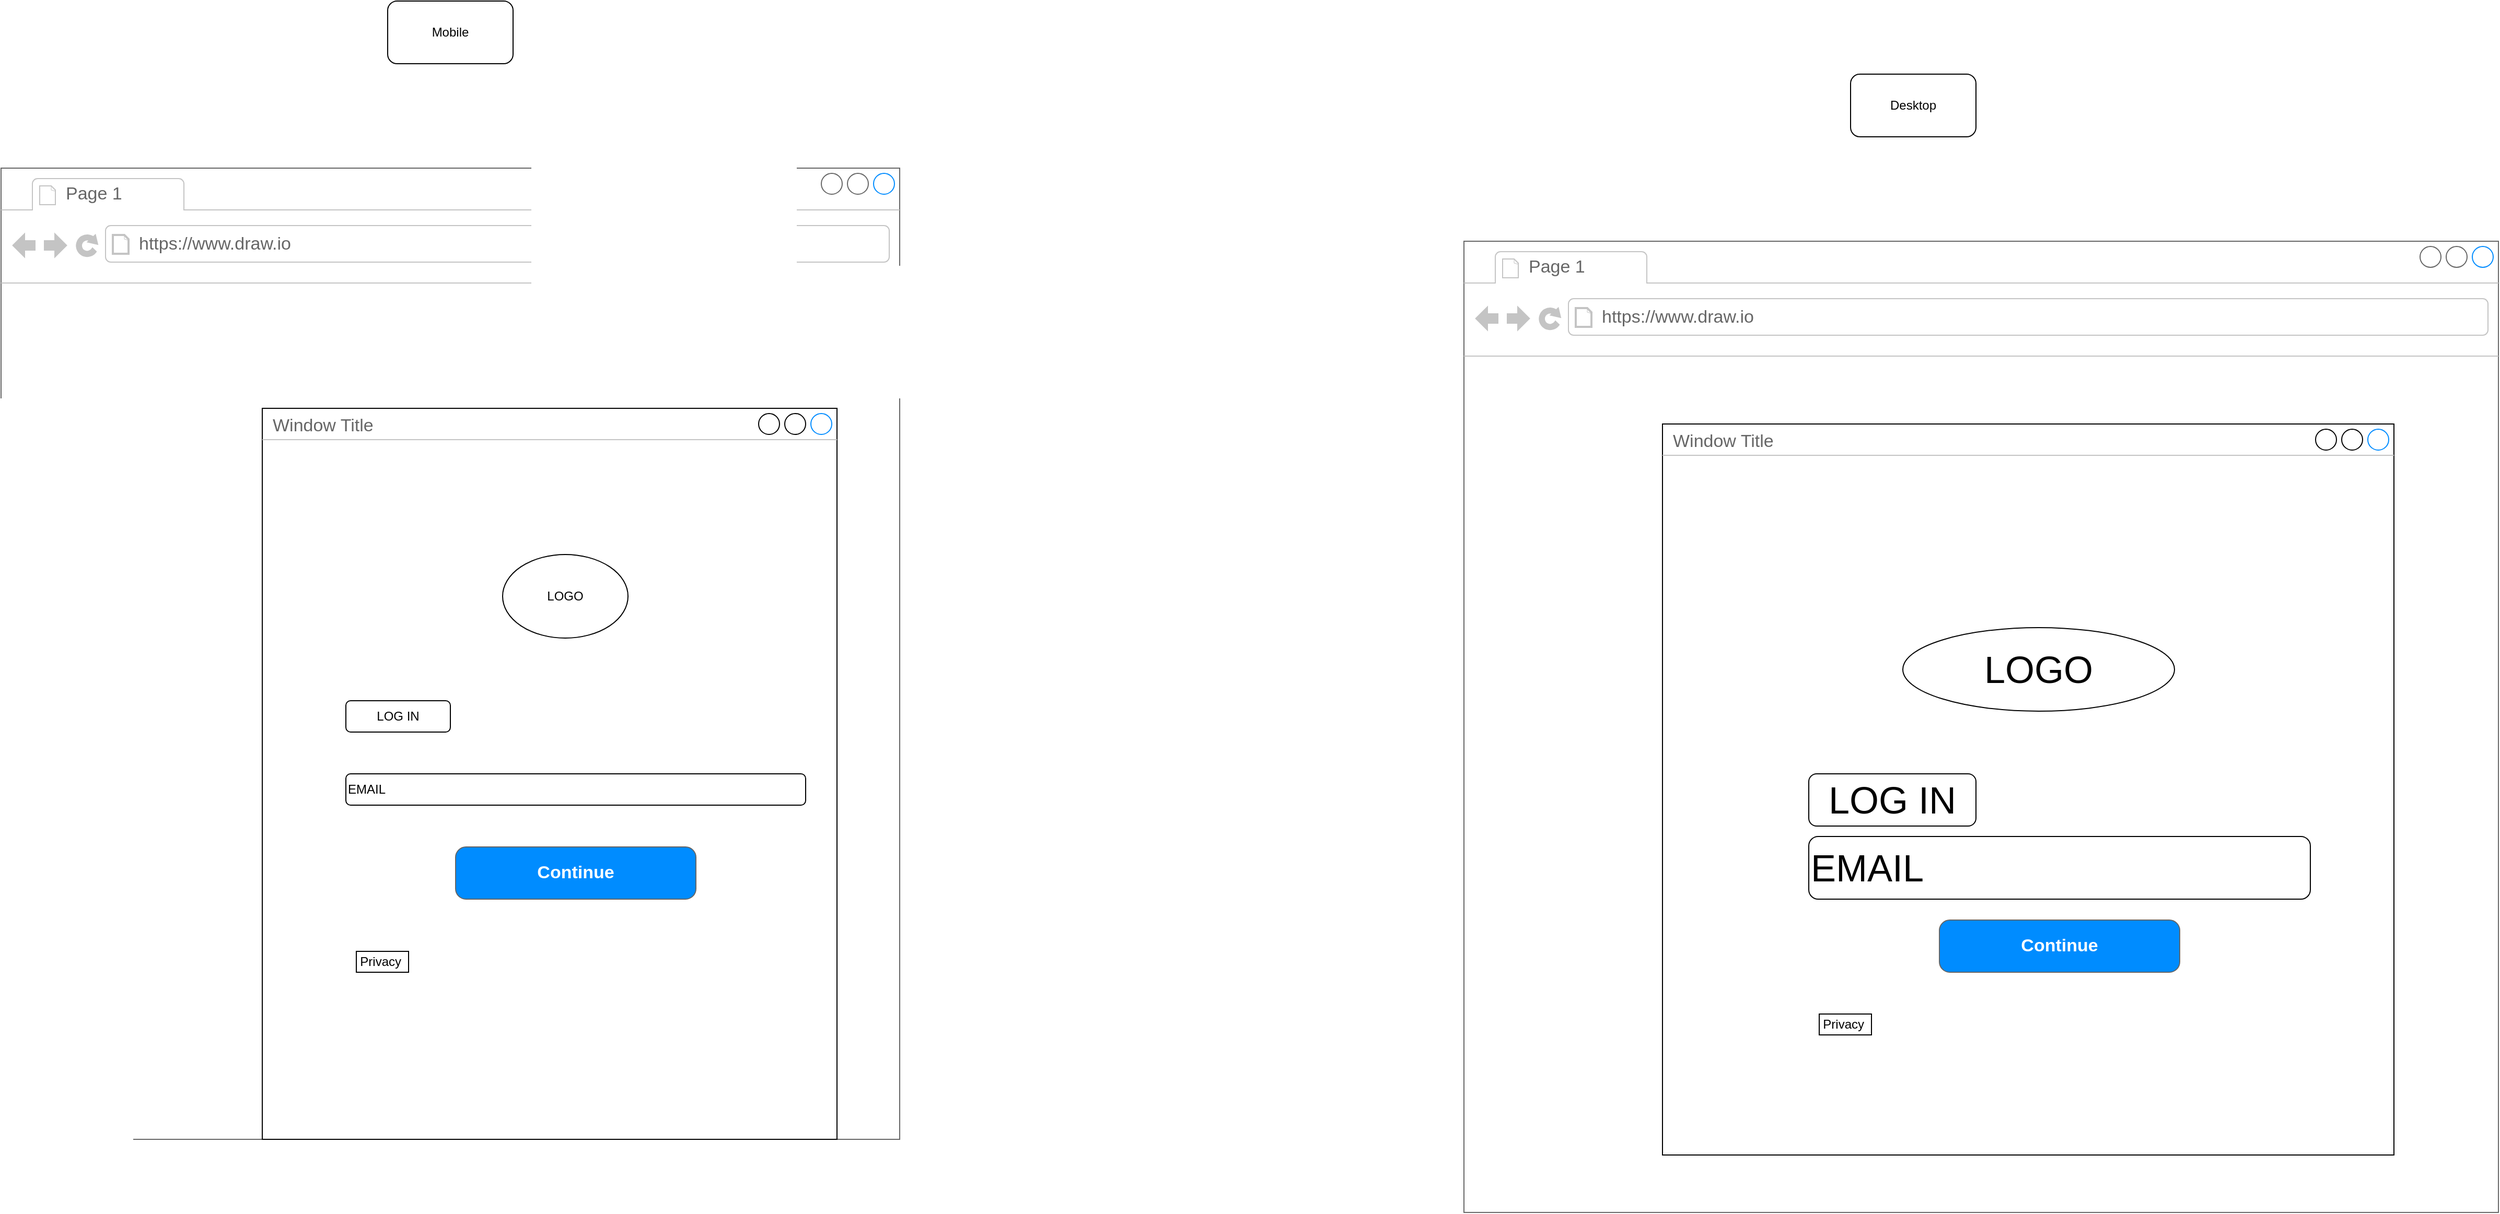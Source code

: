 <mxfile>
    <diagram id="SkWF9BiBaXgv7MB8PYjd" name="Page-1">
        <mxGraphModel dx="1626" dy="779" grid="1" gridSize="10" guides="1" tooltips="1" connect="1" arrows="1" fold="1" page="1" pageScale="1" pageWidth="850" pageHeight="1100" math="0" shadow="0">
            <root>
                <mxCell id="0"/>
                <mxCell id="1" parent="0"/>
                <mxCell id="2" value="Mobile" style="rounded=1;whiteSpace=wrap;html=1;" vertex="1" parent="1">
                    <mxGeometry x="530" y="370" width="120" height="60" as="geometry"/>
                </mxCell>
                <mxCell id="3" value="" style="strokeWidth=1;shadow=0;dashed=0;align=center;html=1;shape=mxgraph.mockup.containers.browserWindow;rSize=0;strokeColor=#666666;strokeColor2=#008cff;strokeColor3=#c4c4c4;mainText=,;recursiveResize=0;" vertex="1" parent="1">
                    <mxGeometry x="160" y="530" width="860" height="930" as="geometry"/>
                </mxCell>
                <mxCell id="4" value="Page 1" style="strokeWidth=1;shadow=0;dashed=0;align=center;html=1;shape=mxgraph.mockup.containers.anchor;fontSize=17;fontColor=#666666;align=left;" vertex="1" parent="3">
                    <mxGeometry x="60" y="12" width="110" height="26" as="geometry"/>
                </mxCell>
                <mxCell id="5" value="https://www.draw.io" style="strokeWidth=1;shadow=0;dashed=0;align=center;html=1;shape=mxgraph.mockup.containers.anchor;rSize=0;fontSize=17;fontColor=#666666;align=left;" vertex="1" parent="3">
                    <mxGeometry x="130" y="60" width="250" height="26" as="geometry"/>
                </mxCell>
                <mxCell id="7" value="Window Title" style="strokeWidth=1;shadow=0;dashed=0;align=center;html=1;shape=mxgraph.mockup.containers.window;align=left;verticalAlign=top;spacingLeft=8;strokeColor2=#008cff;strokeColor3=#c4c4c4;fontColor=#666666;mainText=;fontSize=17;labelBackgroundColor=none;" vertex="1" parent="3">
                    <mxGeometry x="250" y="230" width="550" height="700" as="geometry"/>
                </mxCell>
                <mxCell id="8" value="LOGO" style="ellipse;whiteSpace=wrap;html=1;" vertex="1" parent="3">
                    <mxGeometry x="480" y="370" width="120" height="80" as="geometry"/>
                </mxCell>
                <mxCell id="9" value="LOG IN" style="rounded=1;whiteSpace=wrap;html=1;" vertex="1" parent="3">
                    <mxGeometry x="330" y="510" width="100" height="30" as="geometry"/>
                </mxCell>
                <mxCell id="10" value="EMAIL" style="rounded=1;whiteSpace=wrap;html=1;align=left;" vertex="1" parent="3">
                    <mxGeometry x="330" y="580" width="440" height="30" as="geometry"/>
                </mxCell>
                <mxCell id="11" value="Continue" style="strokeWidth=1;shadow=0;dashed=0;align=center;html=1;shape=mxgraph.mockup.buttons.button;strokeColor=#666666;fontColor=#ffffff;mainText=;buttonStyle=round;fontSize=17;fontStyle=1;fillColor=#008cff;whiteSpace=wrap;" vertex="1" parent="3">
                    <mxGeometry x="435" y="650" width="230" height="50" as="geometry"/>
                </mxCell>
                <mxCell id="12" value="Privacy&amp;nbsp;" style="rounded=0;whiteSpace=wrap;html=1;" vertex="1" parent="3">
                    <mxGeometry x="340" y="750" width="50" height="20" as="geometry"/>
                </mxCell>
                <mxCell id="13" value="Desktop" style="rounded=1;whiteSpace=wrap;html=1;" vertex="1" parent="1">
                    <mxGeometry x="1930" y="440" width="120" height="60" as="geometry"/>
                </mxCell>
                <mxCell id="14" value="" style="strokeWidth=1;shadow=0;dashed=0;align=center;html=1;shape=mxgraph.mockup.containers.browserWindow;rSize=0;strokeColor=#666666;strokeColor2=#008cff;strokeColor3=#c4c4c4;mainText=,;recursiveResize=0;" vertex="1" parent="1">
                    <mxGeometry x="1560" y="600" width="990" height="930" as="geometry"/>
                </mxCell>
                <mxCell id="15" value="Page 1" style="strokeWidth=1;shadow=0;dashed=0;align=center;html=1;shape=mxgraph.mockup.containers.anchor;fontSize=17;fontColor=#666666;align=left;" vertex="1" parent="14">
                    <mxGeometry x="60" y="12" width="110" height="26" as="geometry"/>
                </mxCell>
                <mxCell id="16" value="https://www.draw.io" style="strokeWidth=1;shadow=0;dashed=0;align=center;html=1;shape=mxgraph.mockup.containers.anchor;rSize=0;fontSize=17;fontColor=#666666;align=left;" vertex="1" parent="14">
                    <mxGeometry x="130" y="60" width="250" height="26" as="geometry"/>
                </mxCell>
                <mxCell id="17" value="Window Title" style="strokeWidth=1;shadow=0;dashed=0;align=center;html=1;shape=mxgraph.mockup.containers.window;align=left;verticalAlign=top;spacingLeft=8;strokeColor2=#008cff;strokeColor3=#c4c4c4;fontColor=#666666;mainText=;fontSize=17;labelBackgroundColor=none;" vertex="1" parent="14">
                    <mxGeometry x="190" y="175" width="700" height="700" as="geometry"/>
                </mxCell>
                <mxCell id="18" value="&lt;font style=&quot;font-size: 36px;&quot;&gt;LOGO&lt;/font&gt;" style="ellipse;whiteSpace=wrap;html=1;" vertex="1" parent="14">
                    <mxGeometry x="420" y="370" width="260" height="80" as="geometry"/>
                </mxCell>
                <mxCell id="19" value="&lt;font style=&quot;font-size: 36px;&quot;&gt;LOG IN&lt;/font&gt;" style="rounded=1;whiteSpace=wrap;html=1;" vertex="1" parent="14">
                    <mxGeometry x="330" y="510" width="160" height="50" as="geometry"/>
                </mxCell>
                <mxCell id="20" value="&lt;font style=&quot;font-size: 36px;&quot;&gt;EMAIL&lt;/font&gt;" style="rounded=1;whiteSpace=wrap;html=1;align=left;" vertex="1" parent="14">
                    <mxGeometry x="330" y="570" width="480" height="60" as="geometry"/>
                </mxCell>
                <mxCell id="21" value="Continue" style="strokeWidth=1;shadow=0;dashed=0;align=center;html=1;shape=mxgraph.mockup.buttons.button;strokeColor=#666666;fontColor=#ffffff;mainText=;buttonStyle=round;fontSize=17;fontStyle=1;fillColor=#008cff;whiteSpace=wrap;" vertex="1" parent="14">
                    <mxGeometry x="455" y="650" width="230" height="50" as="geometry"/>
                </mxCell>
                <mxCell id="22" value="Privacy&amp;nbsp;" style="rounded=0;whiteSpace=wrap;html=1;" vertex="1" parent="14">
                    <mxGeometry x="340" y="740" width="50" height="20" as="geometry"/>
                </mxCell>
            </root>
        </mxGraphModel>
    </diagram>
</mxfile>